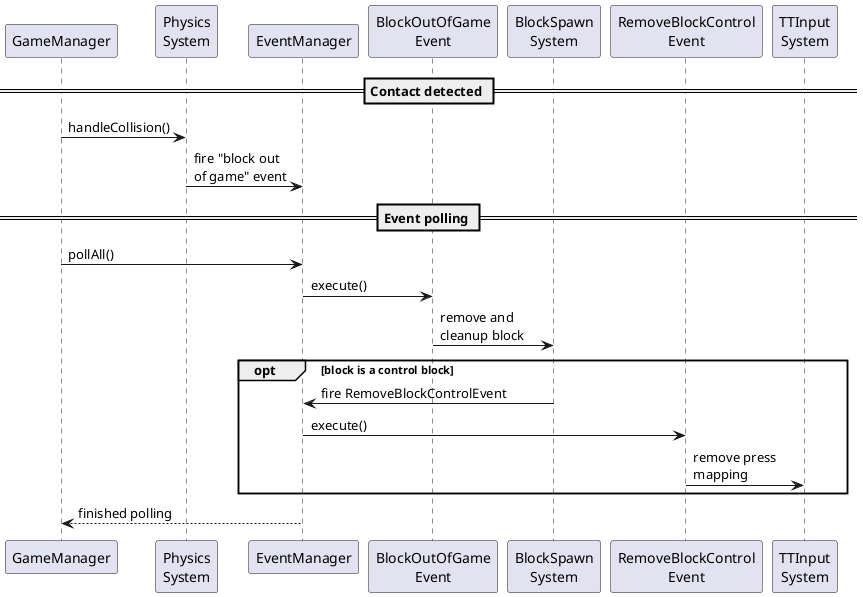 @startuml Removing blocks

participant "GameManager"
participant "Physics\nSystem" as PhysicsSystem
participant "EventManager"
participant "BlockOutOfGame\nEvent" as BlockOutOfGameEvent
participant "BlockSpawn\nSystem" as BlockSpawnSystem
participant "RemoveBlockControl\nEvent" as RemoveBlockControlEvent
participant "TTInput\nSystem" as TTInputSystem

== Contact detected ==

GameManager -> PhysicsSystem: handleCollision()
PhysicsSystem -> EventManager: fire "block out\nof game" event

== Event polling ==

GameManager -> EventManager: pollAll()
EventManager -> BlockOutOfGameEvent: execute()

BlockOutOfGameEvent -> BlockSpawnSystem: remove and\ncleanup block

opt block is a control block
  BlockSpawnSystem -> EventManager: fire RemoveBlockControlEvent
  EventManager -> RemoveBlockControlEvent: execute()
  RemoveBlockControlEvent -> TTInputSystem: remove press\nmapping
end

EventManager --> GameManager: finished polling

@enduml